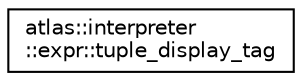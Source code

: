 digraph "Graphical Class Hierarchy"
{
  edge [fontname="Helvetica",fontsize="10",labelfontname="Helvetica",labelfontsize="10"];
  node [fontname="Helvetica",fontsize="10",shape=record];
  rankdir="LR";
  Node1 [label="atlas::interpreter\l::expr::tuple_display_tag",height=0.2,width=0.4,color="black", fillcolor="white", style="filled",URL="$structatlas_1_1interpreter_1_1expr_1_1tuple__display__tag.html"];
}

